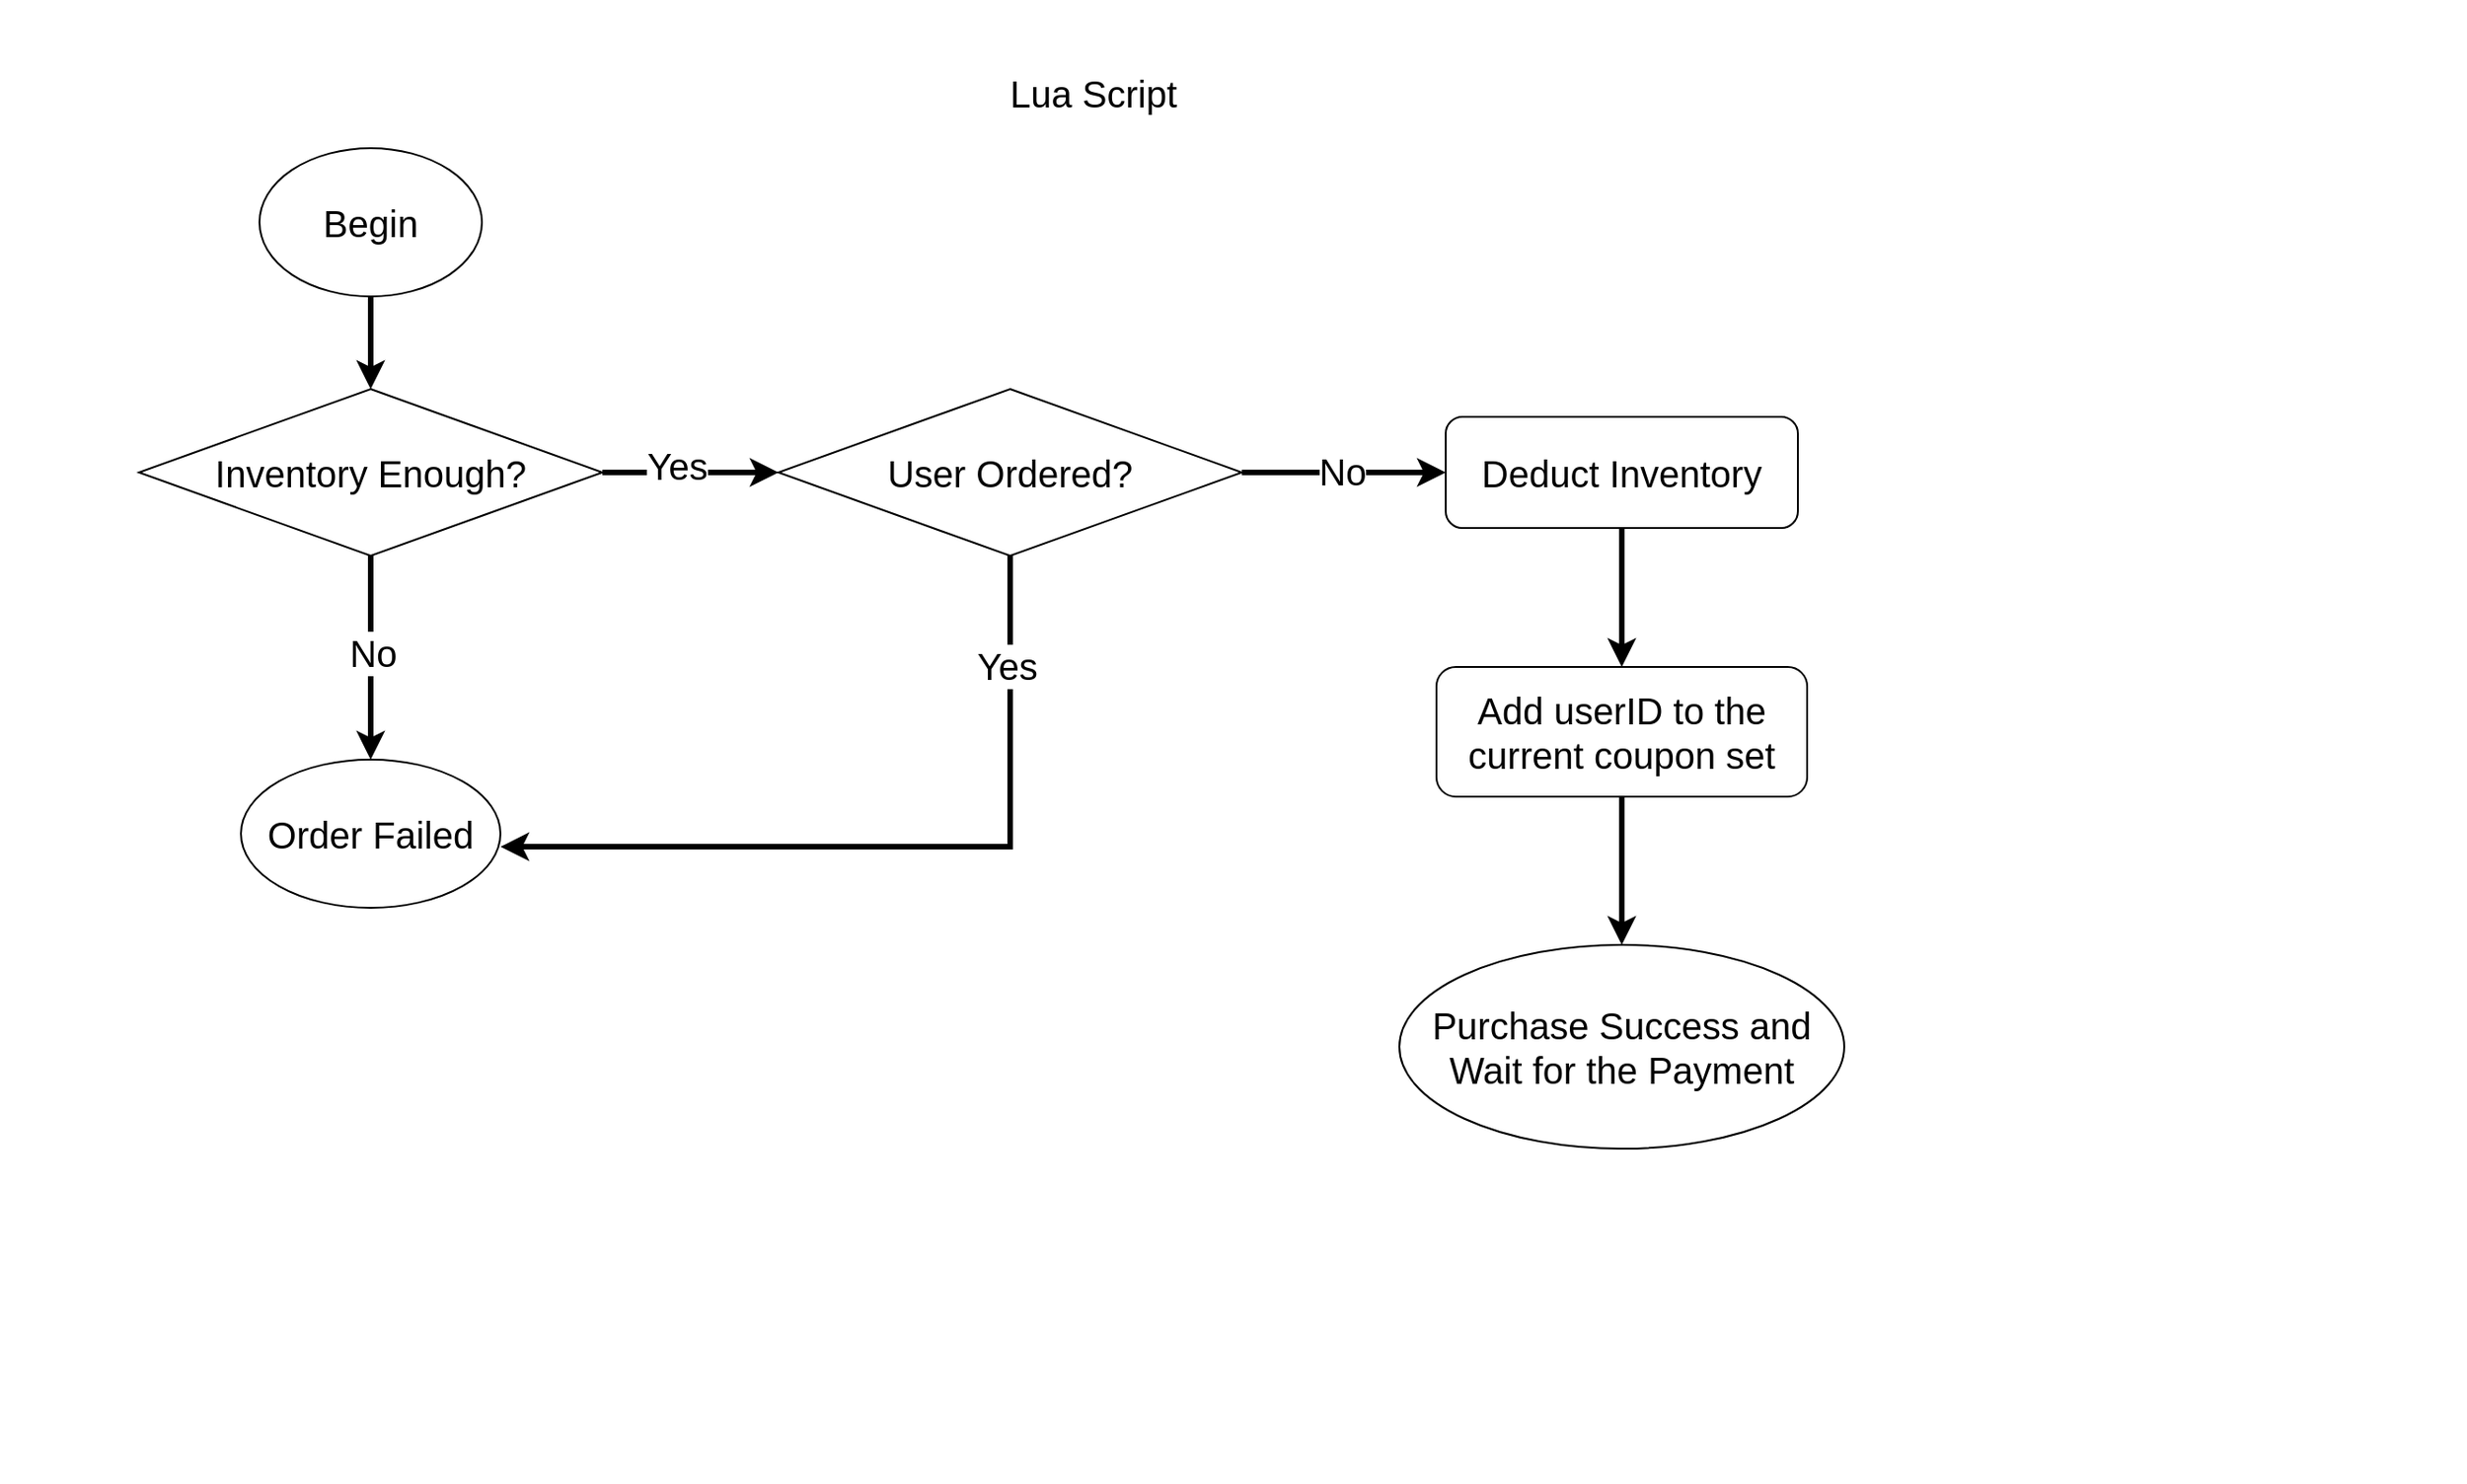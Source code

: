<mxfile version="24.7.17">
  <diagram id="C5RBs43oDa-KdzZeNtuy" name="Page-1">
    <mxGraphModel dx="1434" dy="836" grid="1" gridSize="10" guides="1" tooltips="1" connect="1" arrows="1" fold="1" page="1" pageScale="1" pageWidth="1100" pageHeight="850" math="0" shadow="0">
      <root>
        <mxCell id="WIyWlLk6GJQsqaUBKTNV-0" />
        <mxCell id="WIyWlLk6GJQsqaUBKTNV-1" parent="WIyWlLk6GJQsqaUBKTNV-0" />
        <mxCell id="Xk16bxcgXTaZhjIG-4d5-18" value="" style="rounded=0;whiteSpace=wrap;html=1;strokeColor=none;movable=0;resizable=0;rotatable=0;deletable=0;editable=0;locked=1;connectable=0;" parent="WIyWlLk6GJQsqaUBKTNV-1" vertex="1">
          <mxGeometry x="20" y="30" width="1330" height="800" as="geometry" />
        </mxCell>
        <mxCell id="Xk16bxcgXTaZhjIG-4d5-5" style="edgeStyle=orthogonalEdgeStyle;rounded=0;orthogonalLoop=1;jettySize=auto;html=1;exitX=0.5;exitY=1;exitDx=0;exitDy=0;strokeWidth=3;" parent="WIyWlLk6GJQsqaUBKTNV-1" source="Xk16bxcgXTaZhjIG-4d5-1" target="Xk16bxcgXTaZhjIG-4d5-2" edge="1">
          <mxGeometry relative="1" as="geometry" />
        </mxCell>
        <mxCell id="Xk16bxcgXTaZhjIG-4d5-1" value="&lt;font style=&quot;font-size: 20px;&quot;&gt;Begin&lt;/font&gt;" style="ellipse;whiteSpace=wrap;html=1;" parent="WIyWlLk6GJQsqaUBKTNV-1" vertex="1">
          <mxGeometry x="160" y="110" width="120" height="80" as="geometry" />
        </mxCell>
        <mxCell id="Xk16bxcgXTaZhjIG-4d5-4" style="edgeStyle=orthogonalEdgeStyle;rounded=0;orthogonalLoop=1;jettySize=auto;html=1;strokeWidth=3;" parent="WIyWlLk6GJQsqaUBKTNV-1" source="Xk16bxcgXTaZhjIG-4d5-2" target="Xk16bxcgXTaZhjIG-4d5-3" edge="1">
          <mxGeometry relative="1" as="geometry" />
        </mxCell>
        <mxCell id="Xk16bxcgXTaZhjIG-4d5-6" value="Text" style="edgeLabel;html=1;align=center;verticalAlign=middle;resizable=0;points=[];" parent="Xk16bxcgXTaZhjIG-4d5-4" vertex="1" connectable="0">
          <mxGeometry x="-0.116" y="1" relative="1" as="geometry">
            <mxPoint as="offset" />
          </mxGeometry>
        </mxCell>
        <mxCell id="Xk16bxcgXTaZhjIG-4d5-7" value="&lt;font style=&quot;font-size: 20px;&quot;&gt;Yes&lt;/font&gt;" style="edgeLabel;html=1;align=center;verticalAlign=middle;resizable=0;points=[];" parent="Xk16bxcgXTaZhjIG-4d5-4" vertex="1" connectable="0">
          <mxGeometry x="-0.158" y="4" relative="1" as="geometry">
            <mxPoint as="offset" />
          </mxGeometry>
        </mxCell>
        <mxCell id="Xk16bxcgXTaZhjIG-4d5-11" style="edgeStyle=orthogonalEdgeStyle;rounded=0;orthogonalLoop=1;jettySize=auto;html=1;exitX=0.5;exitY=1;exitDx=0;exitDy=0;entryX=0.5;entryY=0;entryDx=0;entryDy=0;strokeWidth=3;" parent="WIyWlLk6GJQsqaUBKTNV-1" source="Xk16bxcgXTaZhjIG-4d5-2" target="Xk16bxcgXTaZhjIG-4d5-10" edge="1">
          <mxGeometry relative="1" as="geometry" />
        </mxCell>
        <mxCell id="Xk16bxcgXTaZhjIG-4d5-12" value="&lt;font style=&quot;font-size: 20px;&quot;&gt;No&lt;/font&gt;" style="edgeLabel;html=1;align=center;verticalAlign=middle;resizable=0;points=[];" parent="Xk16bxcgXTaZhjIG-4d5-11" vertex="1" connectable="0">
          <mxGeometry x="-0.053" y="1" relative="1" as="geometry">
            <mxPoint as="offset" />
          </mxGeometry>
        </mxCell>
        <mxCell id="Xk16bxcgXTaZhjIG-4d5-2" value="&lt;font style=&quot;font-size: 20px;&quot;&gt;Inventory Enough?&lt;/font&gt;" style="rhombus;whiteSpace=wrap;html=1;" parent="WIyWlLk6GJQsqaUBKTNV-1" vertex="1">
          <mxGeometry x="95" y="240" width="250" height="90" as="geometry" />
        </mxCell>
        <mxCell id="Xk16bxcgXTaZhjIG-4d5-16" style="edgeStyle=orthogonalEdgeStyle;rounded=0;orthogonalLoop=1;jettySize=auto;html=1;exitX=1;exitY=0.5;exitDx=0;exitDy=0;strokeWidth=3;" parent="WIyWlLk6GJQsqaUBKTNV-1" source="Xk16bxcgXTaZhjIG-4d5-3" target="Xk16bxcgXTaZhjIG-4d5-15" edge="1">
          <mxGeometry relative="1" as="geometry" />
        </mxCell>
        <mxCell id="Xk16bxcgXTaZhjIG-4d5-17" value="&lt;font style=&quot;font-size: 20px;&quot;&gt;No&lt;/font&gt;" style="edgeLabel;html=1;align=center;verticalAlign=middle;resizable=0;points=[];" parent="Xk16bxcgXTaZhjIG-4d5-16" vertex="1" connectable="0">
          <mxGeometry x="-0.018" y="1" relative="1" as="geometry">
            <mxPoint as="offset" />
          </mxGeometry>
        </mxCell>
        <mxCell id="Xk16bxcgXTaZhjIG-4d5-3" value="&lt;font style=&quot;font-size: 20px;&quot;&gt;User Ordered?&lt;/font&gt;" style="rhombus;whiteSpace=wrap;html=1;" parent="WIyWlLk6GJQsqaUBKTNV-1" vertex="1">
          <mxGeometry x="440" y="240" width="250" height="90" as="geometry" />
        </mxCell>
        <mxCell id="Xk16bxcgXTaZhjIG-4d5-10" value="&lt;font style=&quot;font-size: 20px;&quot;&gt;Order Failed&lt;/font&gt;" style="ellipse;whiteSpace=wrap;html=1;" parent="WIyWlLk6GJQsqaUBKTNV-1" vertex="1">
          <mxGeometry x="150" y="440" width="140" height="80" as="geometry" />
        </mxCell>
        <mxCell id="Xk16bxcgXTaZhjIG-4d5-13" style="edgeStyle=orthogonalEdgeStyle;rounded=0;orthogonalLoop=1;jettySize=auto;html=1;exitX=0.5;exitY=1;exitDx=0;exitDy=0;entryX=1;entryY=0.588;entryDx=0;entryDy=0;entryPerimeter=0;strokeWidth=3;" parent="WIyWlLk6GJQsqaUBKTNV-1" source="Xk16bxcgXTaZhjIG-4d5-3" target="Xk16bxcgXTaZhjIG-4d5-10" edge="1">
          <mxGeometry relative="1" as="geometry" />
        </mxCell>
        <mxCell id="Xk16bxcgXTaZhjIG-4d5-14" value="&lt;font style=&quot;font-size: 20px;&quot;&gt;Yes&lt;/font&gt;" style="edgeLabel;html=1;align=center;verticalAlign=middle;resizable=0;points=[];" parent="Xk16bxcgXTaZhjIG-4d5-13" vertex="1" connectable="0">
          <mxGeometry x="-0.727" y="-2" relative="1" as="geometry">
            <mxPoint as="offset" />
          </mxGeometry>
        </mxCell>
        <mxCell id="Xk16bxcgXTaZhjIG-4d5-20" style="edgeStyle=orthogonalEdgeStyle;rounded=0;orthogonalLoop=1;jettySize=auto;html=1;exitX=0.5;exitY=1;exitDx=0;exitDy=0;strokeWidth=3;" parent="WIyWlLk6GJQsqaUBKTNV-1" source="Xk16bxcgXTaZhjIG-4d5-15" target="Xk16bxcgXTaZhjIG-4d5-19" edge="1">
          <mxGeometry relative="1" as="geometry" />
        </mxCell>
        <mxCell id="Xk16bxcgXTaZhjIG-4d5-15" value="&lt;font style=&quot;font-size: 20px;&quot;&gt;Deduct Inventory&lt;/font&gt;" style="rounded=1;whiteSpace=wrap;html=1;" parent="WIyWlLk6GJQsqaUBKTNV-1" vertex="1">
          <mxGeometry x="800" y="255" width="190" height="60" as="geometry" />
        </mxCell>
        <mxCell id="j6u0S2kh-b7AIkAKgrjA-0" style="edgeStyle=orthogonalEdgeStyle;rounded=0;orthogonalLoop=1;jettySize=auto;html=1;exitX=0.5;exitY=1;exitDx=0;exitDy=0;entryX=0.5;entryY=0;entryDx=0;entryDy=0;strokeWidth=3;" edge="1" parent="WIyWlLk6GJQsqaUBKTNV-1" source="Xk16bxcgXTaZhjIG-4d5-19" target="Xk16bxcgXTaZhjIG-4d5-27">
          <mxGeometry relative="1" as="geometry" />
        </mxCell>
        <mxCell id="Xk16bxcgXTaZhjIG-4d5-19" value="&lt;font style=&quot;font-size: 20px;&quot;&gt;Add userID to the current coupon set&lt;/font&gt;" style="rounded=1;whiteSpace=wrap;html=1;" parent="WIyWlLk6GJQsqaUBKTNV-1" vertex="1">
          <mxGeometry x="795" y="390" width="200" height="70" as="geometry" />
        </mxCell>
        <mxCell id="Xk16bxcgXTaZhjIG-4d5-27" value="&lt;font style=&quot;font-size: 20px;&quot;&gt;Purchase Success and Wait for the Payment&lt;/font&gt;" style="ellipse;whiteSpace=wrap;html=1;" parent="WIyWlLk6GJQsqaUBKTNV-1" vertex="1">
          <mxGeometry x="775" y="540" width="240" height="110" as="geometry" />
        </mxCell>
        <mxCell id="Xk16bxcgXTaZhjIG-4d5-29" value="&lt;font style=&quot;font-size: 20px;&quot;&gt;Lua Script&lt;/font&gt;" style="rounded=0;whiteSpace=wrap;html=1;strokeColor=none;" parent="WIyWlLk6GJQsqaUBKTNV-1" vertex="1">
          <mxGeometry x="550" y="50" width="120" height="60" as="geometry" />
        </mxCell>
      </root>
    </mxGraphModel>
  </diagram>
</mxfile>
